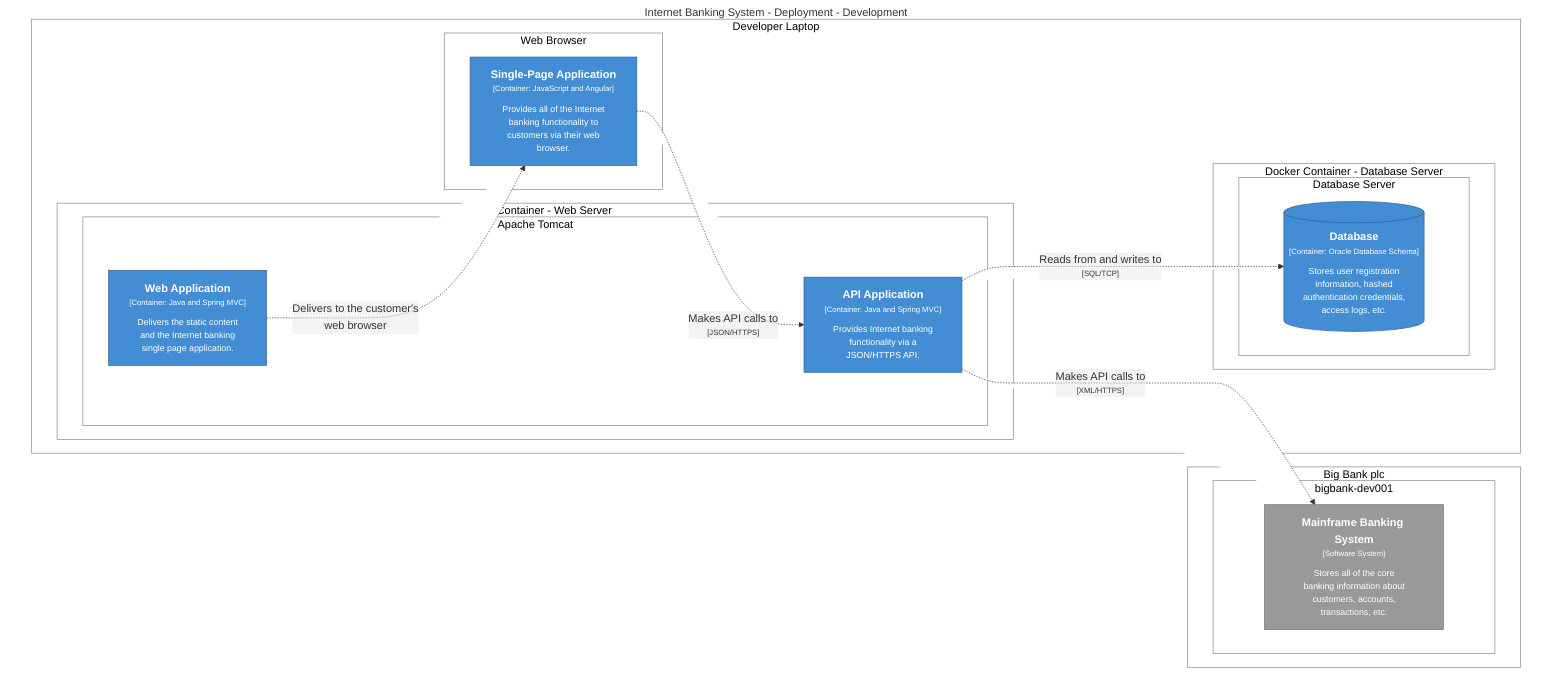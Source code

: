graph TB
  linkStyle default fill:#ffffff

  subgraph diagram ["Internet Banking System - Deployment - Development"]
    style diagram fill:#ffffff,stroke:#ffffff

    subgraph 50 [Developer Laptop]
      style 50 fill:#ffffff,stroke:#888888,color:#000000

      subgraph 51 [Web Browser]
        style 51 fill:#ffffff,stroke:#888888,color:#000000

        52["<div style='font-weight: bold'>Single-Page Application</div><div style='font-size: 70%; margin-top: 0px'>[Container: JavaScript and Angular]</div><div style='font-size: 80%; margin-top:10px'>Provides all of the Internet<br />banking functionality to<br />customers via their web<br />browser.</div>"]
        style 52 fill:#438dd5,stroke:#2e6295,color:#ffffff
      end

      subgraph 53 [Docker Container - Web Server]
        style 53 fill:#ffffff,stroke:#888888,color:#000000

        subgraph 54 [Apache Tomcat]
          style 54 fill:#ffffff,stroke:#888888,color:#000000

          55["<div style='font-weight: bold'>Web Application</div><div style='font-size: 70%; margin-top: 0px'>[Container: Java and Spring MVC]</div><div style='font-size: 80%; margin-top:10px'>Delivers the static content<br />and the Internet banking<br />single page application.</div>"]
          style 55 fill:#438dd5,stroke:#2e6295,color:#ffffff
          57["<div style='font-weight: bold'>API Application</div><div style='font-size: 70%; margin-top: 0px'>[Container: Java and Spring MVC]</div><div style='font-size: 80%; margin-top:10px'>Provides Internet banking<br />functionality via a<br />JSON/HTTPS API.</div>"]
          style 57 fill:#438dd5,stroke:#2e6295,color:#ffffff
        end

      end

      subgraph 59 [Docker Container - Database Server]
        style 59 fill:#ffffff,stroke:#888888,color:#000000

        subgraph 60 [Database Server]
          style 60 fill:#ffffff,stroke:#888888,color:#000000

          61[("<div style='font-weight: bold'>Database</div><div style='font-size: 70%; margin-top: 0px'>[Container: Oracle Database Schema]</div><div style='font-size: 80%; margin-top:10px'>Stores user registration<br />information, hashed<br />authentication credentials,<br />access logs, etc.</div>")]
          style 61 fill:#438dd5,stroke:#2e6295,color:#ffffff
        end

      end

    end

    subgraph 63 [Big Bank plc]
      style 63 fill:#ffffff,stroke:#888888,color:#000000

      subgraph 64 [bigbank-dev001]
        style 64 fill:#ffffff,stroke:#888888,color:#000000

        65["<div style='font-weight: bold'>Mainframe Banking System</div><div style='font-size: 70%; margin-top: 0px'>[Software System]</div><div style='font-size: 80%; margin-top:10px'>Stores all of the core<br />banking information about<br />customers, accounts,<br />transactions, etc.</div>"]
        style 65 fill:#999999,stroke:#6b6b6b,color:#ffffff
      end

    end

    55-. "<div>Delivers to the customer's<br />web browser</div><div style='font-size: 70%'></div>" .->52
    52-. "<div>Makes API calls to</div><div style='font-size: 70%'>[JSON/HTTPS]</div>" .->57
    57-. "<div>Reads from and writes to</div><div style='font-size: 70%'>[SQL/TCP]</div>" .->61
    57-. "<div>Makes API calls to</div><div style='font-size: 70%'>[XML/HTTPS]</div>" .->65
  end